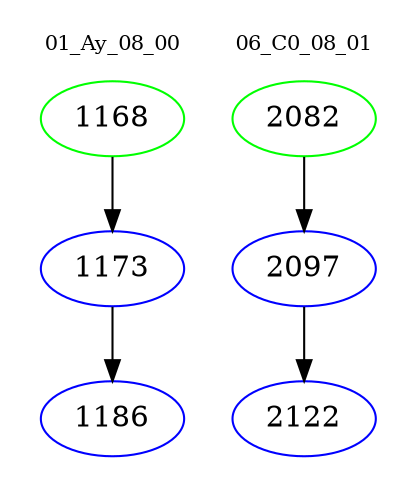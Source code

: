 digraph{
subgraph cluster_0 {
color = white
label = "01_Ay_08_00";
fontsize=10;
T0_1168 [label="1168", color="green"]
T0_1168 -> T0_1173 [color="black"]
T0_1173 [label="1173", color="blue"]
T0_1173 -> T0_1186 [color="black"]
T0_1186 [label="1186", color="blue"]
}
subgraph cluster_1 {
color = white
label = "06_C0_08_01";
fontsize=10;
T1_2082 [label="2082", color="green"]
T1_2082 -> T1_2097 [color="black"]
T1_2097 [label="2097", color="blue"]
T1_2097 -> T1_2122 [color="black"]
T1_2122 [label="2122", color="blue"]
}
}
